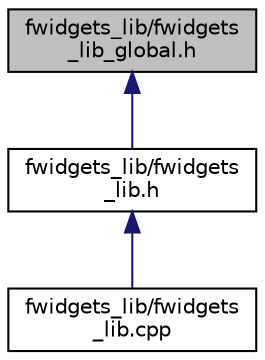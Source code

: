 digraph "fwidgets_lib/fwidgets_lib_global.h"
{
 // INTERACTIVE_SVG=YES
  edge [fontname="Helvetica",fontsize="10",labelfontname="Helvetica",labelfontsize="10"];
  node [fontname="Helvetica",fontsize="10",shape=record];
  Node2 [label="fwidgets_lib/fwidgets\l_lib_global.h",height=0.2,width=0.4,color="black", fillcolor="grey75", style="filled", fontcolor="black"];
  Node2 -> Node3 [dir="back",color="midnightblue",fontsize="10",style="solid",fontname="Helvetica"];
  Node3 [label="fwidgets_lib/fwidgets\l_lib.h",height=0.2,width=0.4,color="black", fillcolor="white", style="filled",URL="$fwidgets__lib_8h.html"];
  Node3 -> Node4 [dir="back",color="midnightblue",fontsize="10",style="solid",fontname="Helvetica"];
  Node4 [label="fwidgets_lib/fwidgets\l_lib.cpp",height=0.2,width=0.4,color="black", fillcolor="white", style="filled",URL="$fwidgets__lib_8cpp.html"];
}
